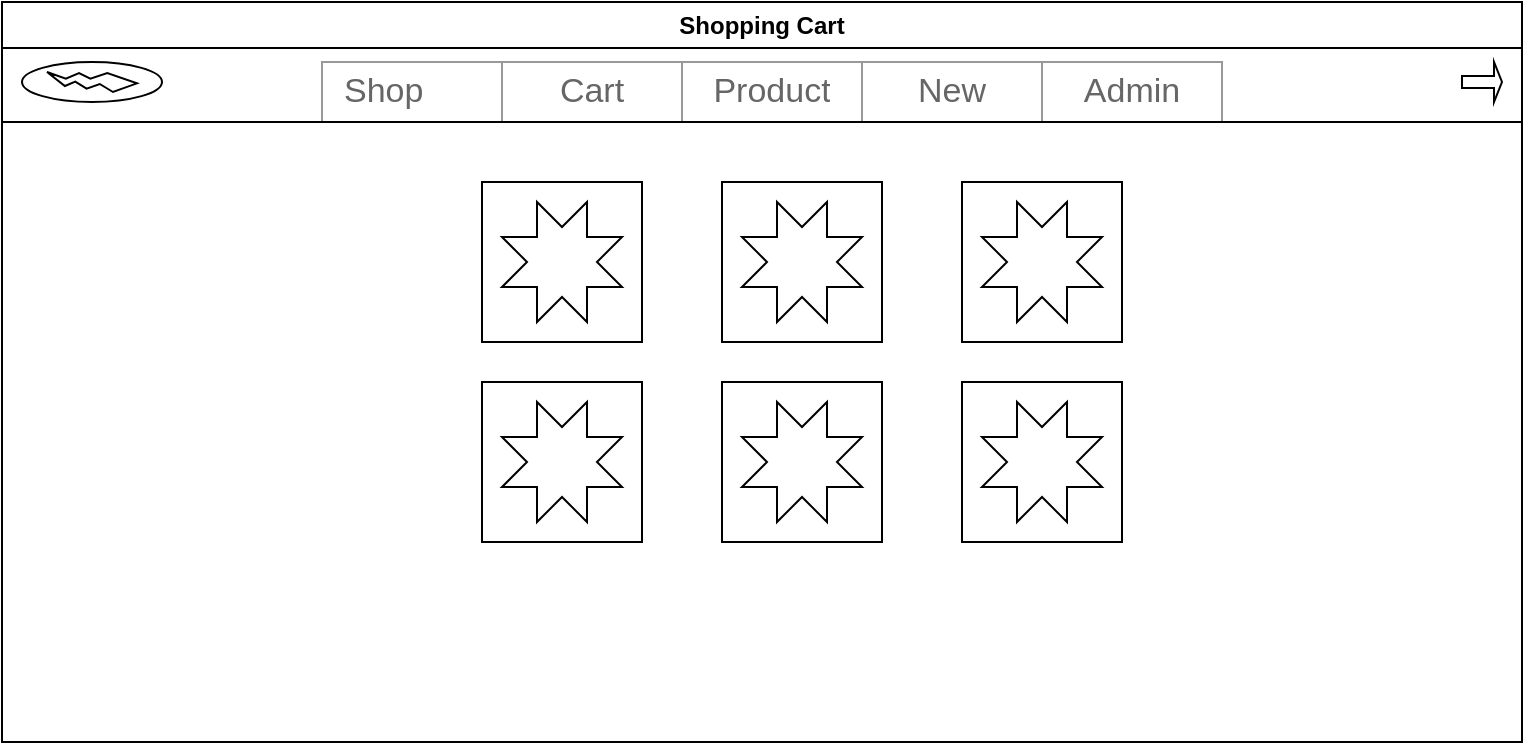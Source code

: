 <mxfile version="26.2.14">
  <diagram name="Page-1" id="q3-u8EmUtdTRaT_tD8bP">
    <mxGraphModel dx="1042" dy="562" grid="1" gridSize="10" guides="1" tooltips="1" connect="1" arrows="1" fold="1" page="1" pageScale="1" pageWidth="827" pageHeight="1169" math="0" shadow="0">
      <root>
        <mxCell id="0" />
        <mxCell id="1" parent="0" />
        <mxCell id="N4sR6RxIIG7fHlhEnFJ1-1" value="Shopping Cart" style="swimlane;whiteSpace=wrap;html=1;" vertex="1" parent="1">
          <mxGeometry x="40" y="30" width="760" height="370" as="geometry" />
        </mxCell>
        <mxCell id="N4sR6RxIIG7fHlhEnFJ1-6" value="" style="swimlane;shape=mxgraph.bootstrap.anchor;strokeColor=#999999;fillColor=#ffffff;fontColor=#666666;childLayout=stackLayout;horizontal=0;startSize=0;horizontalStack=1;resizeParent=1;resizeParentMax=0;resizeLast=0;collapsible=0;marginBottom=0;whiteSpace=wrap;html=1;" vertex="1" parent="N4sR6RxIIG7fHlhEnFJ1-1">
          <mxGeometry x="160" y="30" width="450" height="30" as="geometry" />
        </mxCell>
        <mxCell id="N4sR6RxIIG7fHlhEnFJ1-7" value="Shop&lt;span style=&quot;white-space: pre;&quot;&gt;&#x9;&lt;/span&gt;" style="text;strokeColor=inherit;align=center;verticalAlign=middle;spacingLeft=10;spacingRight=10;overflow=hidden;points=[[0,0.5],[1,0.5]];portConstraint=eastwest;rotatable=0;whiteSpace=wrap;html=1;fillColor=inherit;fontColor=inherit;fontSize=17;" vertex="1" parent="N4sR6RxIIG7fHlhEnFJ1-6">
          <mxGeometry width="90" height="30" as="geometry" />
        </mxCell>
        <mxCell id="N4sR6RxIIG7fHlhEnFJ1-8" value="Cart" style="text;strokeColor=inherit;align=center;verticalAlign=middle;spacingLeft=10;spacingRight=10;overflow=hidden;points=[[0,0.5],[1,0.5]];portConstraint=eastwest;rotatable=0;whiteSpace=wrap;html=1;fillColor=inherit;fontColor=inherit;fontSize=17;" vertex="1" parent="N4sR6RxIIG7fHlhEnFJ1-6">
          <mxGeometry x="90" width="90" height="30" as="geometry" />
        </mxCell>
        <mxCell id="N4sR6RxIIG7fHlhEnFJ1-9" value="Product" style="text;strokeColor=inherit;align=center;verticalAlign=middle;spacingLeft=10;spacingRight=10;overflow=hidden;points=[[0,0.5],[1,0.5]];portConstraint=eastwest;rotatable=0;whiteSpace=wrap;html=1;fillColor=inherit;fontColor=inherit;fontSize=17;" vertex="1" parent="N4sR6RxIIG7fHlhEnFJ1-6">
          <mxGeometry x="180" width="90" height="30" as="geometry" />
        </mxCell>
        <mxCell id="N4sR6RxIIG7fHlhEnFJ1-10" value="New" style="text;strokeColor=inherit;align=center;verticalAlign=middle;spacingLeft=10;spacingRight=10;overflow=hidden;points=[[0,0.5],[1,0.5]];portConstraint=eastwest;rotatable=0;whiteSpace=wrap;html=1;fillColor=inherit;fontColor=inherit;fontSize=17;" vertex="1" parent="N4sR6RxIIG7fHlhEnFJ1-6">
          <mxGeometry x="270" width="90" height="30" as="geometry" />
        </mxCell>
        <mxCell id="N4sR6RxIIG7fHlhEnFJ1-11" value="Admin" style="text;strokeColor=inherit;align=center;verticalAlign=middle;spacingLeft=10;spacingRight=10;overflow=hidden;points=[[0,0.5],[1,0.5]];portConstraint=eastwest;rotatable=0;whiteSpace=wrap;html=1;fillColor=inherit;fontColor=inherit;fontSize=17;" vertex="1" parent="N4sR6RxIIG7fHlhEnFJ1-6">
          <mxGeometry x="360" width="90" height="30" as="geometry" />
        </mxCell>
        <mxCell id="N4sR6RxIIG7fHlhEnFJ1-14" value="" style="ellipse;whiteSpace=wrap;html=1;" vertex="1" parent="N4sR6RxIIG7fHlhEnFJ1-1">
          <mxGeometry x="10" y="30" width="70" height="20" as="geometry" />
        </mxCell>
        <mxCell id="N4sR6RxIIG7fHlhEnFJ1-15" value="" style="shape=singleArrow;whiteSpace=wrap;html=1;" vertex="1" parent="N4sR6RxIIG7fHlhEnFJ1-1">
          <mxGeometry x="730" y="30" width="20" height="20" as="geometry" />
        </mxCell>
        <mxCell id="N4sR6RxIIG7fHlhEnFJ1-17" value="" style="whiteSpace=wrap;html=1;aspect=fixed;" vertex="1" parent="N4sR6RxIIG7fHlhEnFJ1-1">
          <mxGeometry x="240" y="90" width="80" height="80" as="geometry" />
        </mxCell>
        <mxCell id="N4sR6RxIIG7fHlhEnFJ1-18" value="" style="whiteSpace=wrap;html=1;aspect=fixed;" vertex="1" parent="N4sR6RxIIG7fHlhEnFJ1-1">
          <mxGeometry x="360" y="90" width="80" height="80" as="geometry" />
        </mxCell>
        <mxCell id="N4sR6RxIIG7fHlhEnFJ1-19" value="" style="whiteSpace=wrap;html=1;aspect=fixed;" vertex="1" parent="N4sR6RxIIG7fHlhEnFJ1-1">
          <mxGeometry x="480" y="90" width="80" height="80" as="geometry" />
        </mxCell>
        <mxCell id="N4sR6RxIIG7fHlhEnFJ1-20" value="" style="whiteSpace=wrap;html=1;aspect=fixed;" vertex="1" parent="N4sR6RxIIG7fHlhEnFJ1-1">
          <mxGeometry x="240" y="190" width="80" height="80" as="geometry" />
        </mxCell>
        <mxCell id="N4sR6RxIIG7fHlhEnFJ1-21" value="" style="whiteSpace=wrap;html=1;aspect=fixed;" vertex="1" parent="N4sR6RxIIG7fHlhEnFJ1-1">
          <mxGeometry x="360" y="190" width="80" height="80" as="geometry" />
        </mxCell>
        <mxCell id="N4sR6RxIIG7fHlhEnFJ1-22" value="" style="whiteSpace=wrap;html=1;aspect=fixed;" vertex="1" parent="N4sR6RxIIG7fHlhEnFJ1-1">
          <mxGeometry x="480" y="190" width="80" height="80" as="geometry" />
        </mxCell>
        <mxCell id="N4sR6RxIIG7fHlhEnFJ1-24" value="" style="verticalLabelPosition=bottom;verticalAlign=top;html=1;shape=mxgraph.basic.8_point_star" vertex="1" parent="N4sR6RxIIG7fHlhEnFJ1-1">
          <mxGeometry x="250" y="100" width="60" height="60" as="geometry" />
        </mxCell>
        <mxCell id="N4sR6RxIIG7fHlhEnFJ1-23" value="" style="verticalLabelPosition=bottom;verticalAlign=top;html=1;shape=mxgraph.basic.8_point_star" vertex="1" parent="N4sR6RxIIG7fHlhEnFJ1-1">
          <mxGeometry x="370" y="100" width="60" height="60" as="geometry" />
        </mxCell>
        <mxCell id="N4sR6RxIIG7fHlhEnFJ1-25" value="" style="verticalLabelPosition=bottom;verticalAlign=top;html=1;shape=mxgraph.basic.8_point_star" vertex="1" parent="N4sR6RxIIG7fHlhEnFJ1-1">
          <mxGeometry x="490" y="100" width="60" height="60" as="geometry" />
        </mxCell>
        <mxCell id="N4sR6RxIIG7fHlhEnFJ1-26" value="" style="verticalLabelPosition=bottom;verticalAlign=top;html=1;shape=mxgraph.basic.8_point_star" vertex="1" parent="N4sR6RxIIG7fHlhEnFJ1-1">
          <mxGeometry x="250" y="200" width="60" height="60" as="geometry" />
        </mxCell>
        <mxCell id="N4sR6RxIIG7fHlhEnFJ1-27" value="" style="verticalLabelPosition=bottom;verticalAlign=top;html=1;shape=mxgraph.basic.8_point_star" vertex="1" parent="N4sR6RxIIG7fHlhEnFJ1-1">
          <mxGeometry x="370" y="200" width="60" height="60" as="geometry" />
        </mxCell>
        <mxCell id="N4sR6RxIIG7fHlhEnFJ1-28" value="" style="verticalLabelPosition=bottom;verticalAlign=top;html=1;shape=mxgraph.basic.8_point_star" vertex="1" parent="N4sR6RxIIG7fHlhEnFJ1-1">
          <mxGeometry x="490" y="200" width="60" height="60" as="geometry" />
        </mxCell>
        <mxCell id="N4sR6RxIIG7fHlhEnFJ1-29" value="" style="verticalLabelPosition=bottom;verticalAlign=top;html=1;shape=mxgraph.basic.flash;direction=south;" vertex="1" parent="N4sR6RxIIG7fHlhEnFJ1-1">
          <mxGeometry x="22.5" y="35" width="45" height="10" as="geometry" />
        </mxCell>
        <mxCell id="N4sR6RxIIG7fHlhEnFJ1-13" value="" style="endArrow=none;html=1;rounded=0;" edge="1" parent="1">
          <mxGeometry width="50" height="50" relative="1" as="geometry">
            <mxPoint x="40" y="90" as="sourcePoint" />
            <mxPoint x="800" y="90" as="targetPoint" />
            <Array as="points" />
          </mxGeometry>
        </mxCell>
      </root>
    </mxGraphModel>
  </diagram>
</mxfile>
